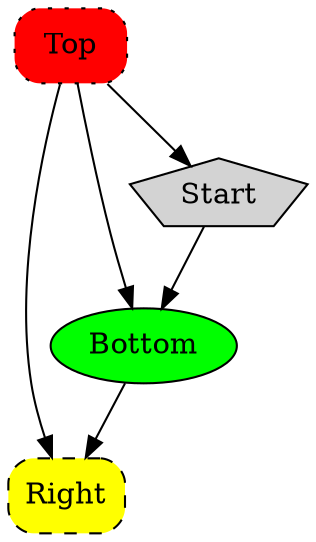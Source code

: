 digraph "View" {
	graph [concentrate=false,
		overlap=false,
		directed=true,
		splines=true
	];

	Top [fillcolor="red", shape="rectangle", style="filled,rounded,dotted"];
	Right [fillcolor="yellow", shape="rectangle", style="filled,rounded,dashed"];
	Bottom [fillcolor="green", shape="ellipse", style="filled,solid"];
	Start [polySides=5, shape="pentagon", style="filled,solid"];

	Top -> Right
	Top -> Bottom
	Top -> Start
	Bottom -> Right
	Start -> Bottom
}